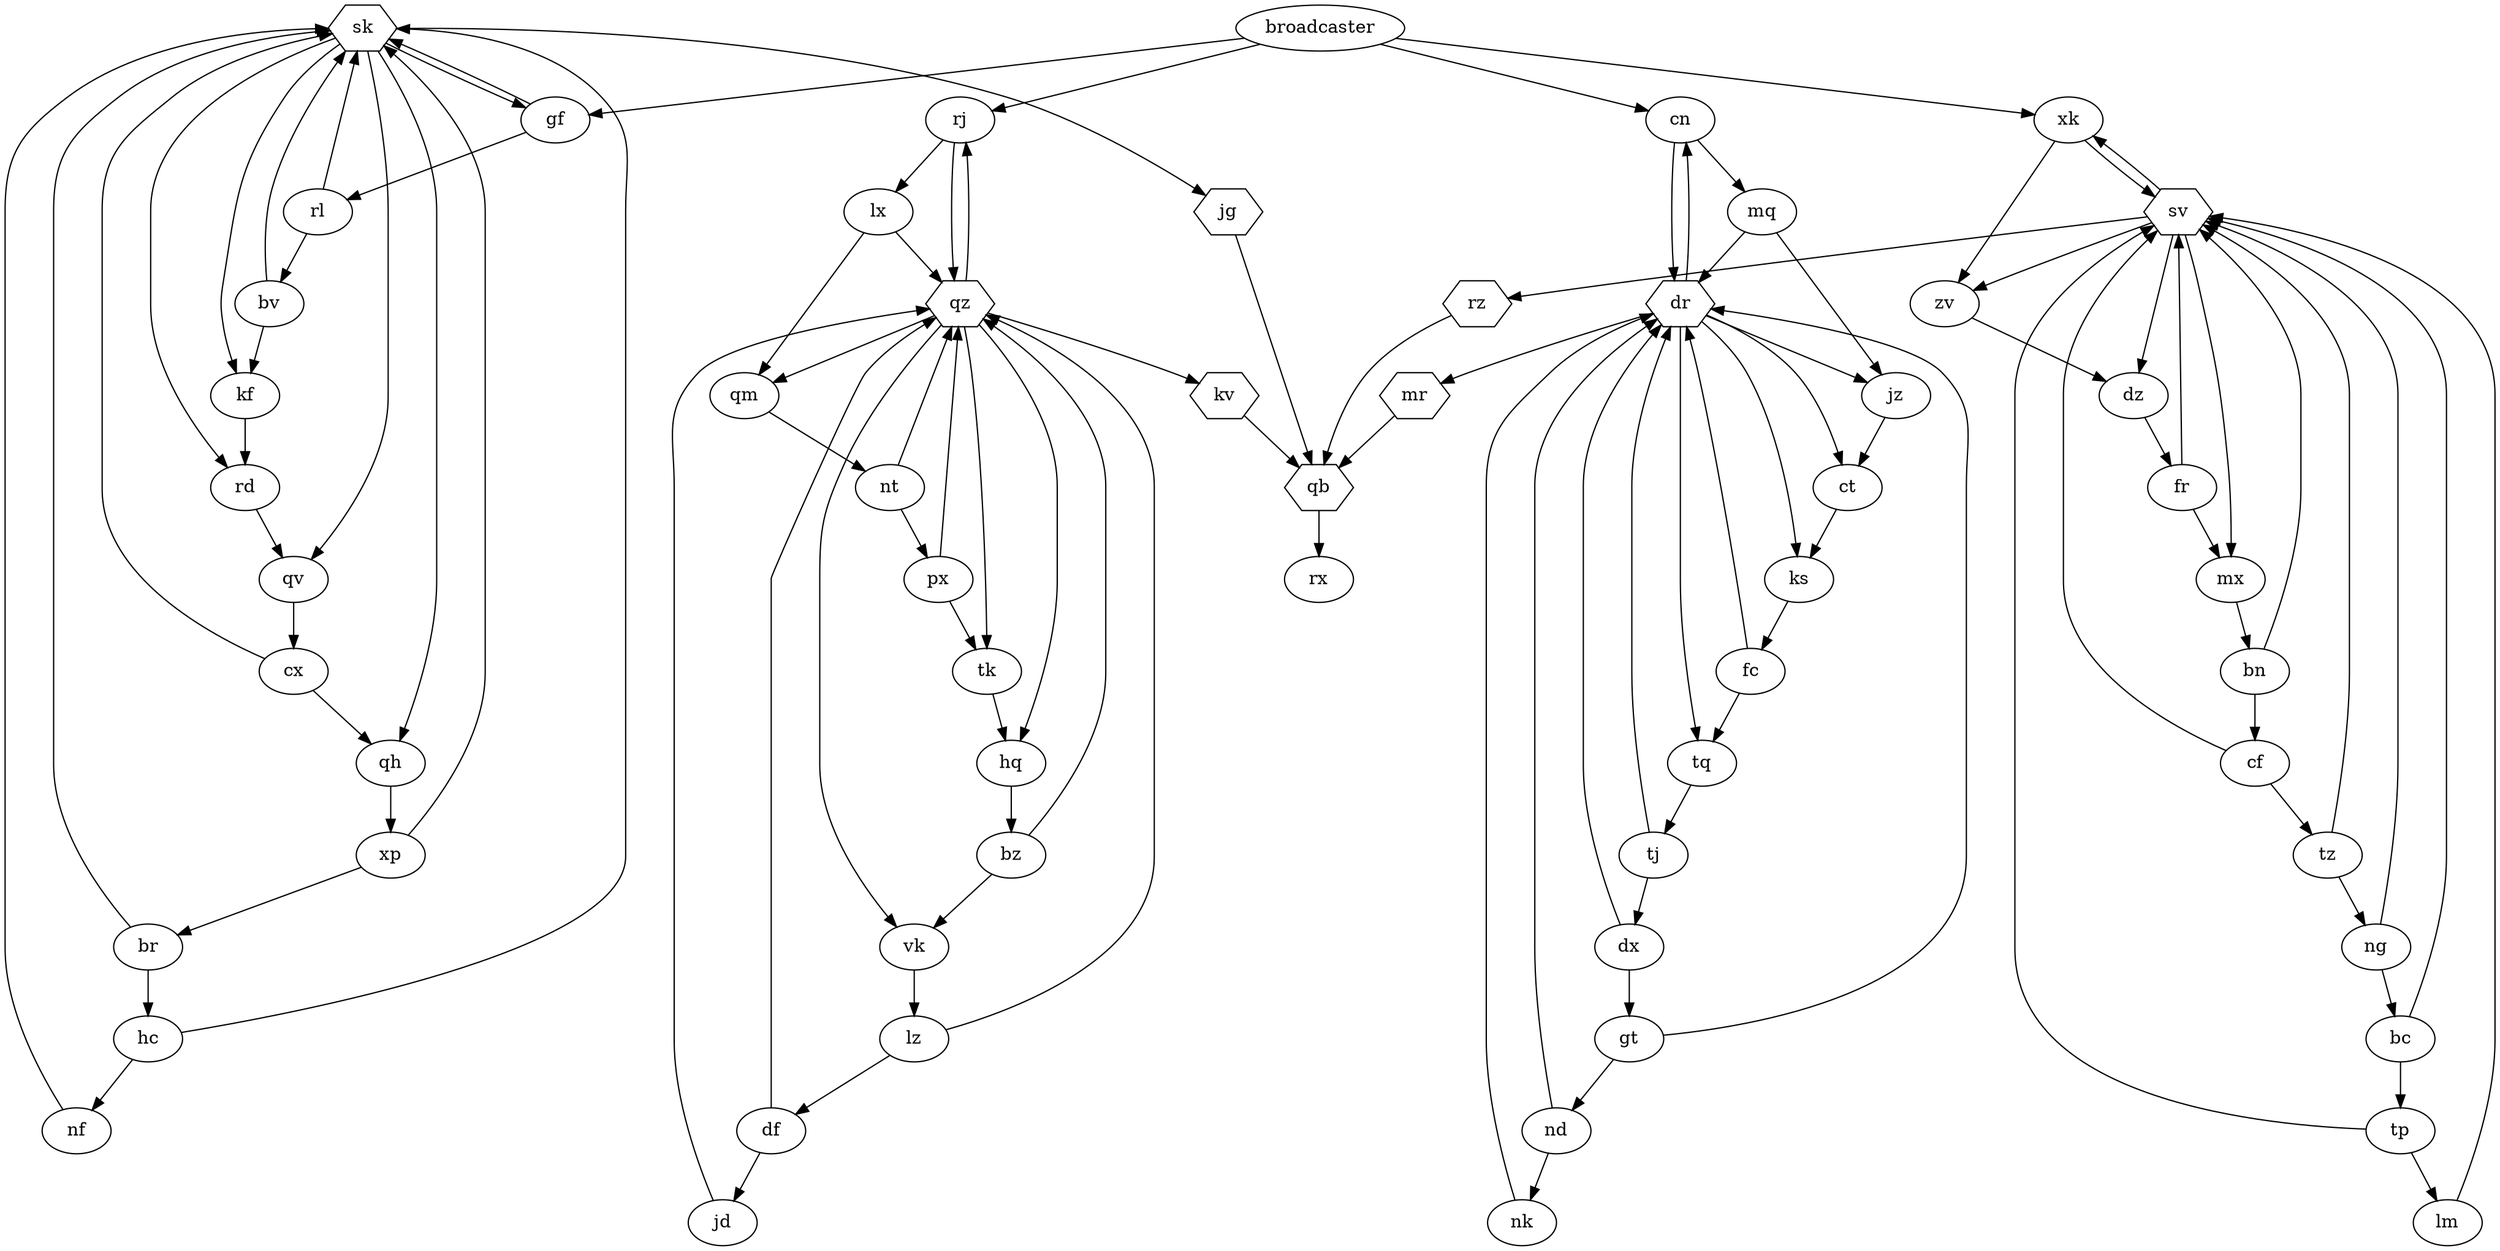 digraph G
{

kv -> qb
px -> qz
px -> tk
xk -> sv
xk -> zv
rj -> lx
rj -> qz
ks -> fc
dx -> gt
dx -> dr
lz -> qz
lz -> df
dz -> fr
broadcaster -> cn
broadcaster -> xk
broadcaster -> rj
broadcaster -> gf
ct -> ks
hq -> bz
qv -> cx
qz -> vk
qz -> qm
qz -> rj
qz -> kv
qz -> hq
qz -> tk
jg -> qb
cf -> sv
cf -> tz
dr -> cn
dr -> jz
dr -> tq
dr -> ks
dr -> mr
dr -> ct
mx -> bn
bv -> sk
bv -> kf
cn -> dr
cn -> mq
vk -> lz
jd -> qz
qb -> rx
tp -> sv
tp -> lm
jz -> ct
tq -> tj
bn -> sv
bn -> cf
br -> sk
br -> hc
gt -> dr
gt -> nd
nd -> dr
nd -> nk
rz -> qb
lx -> qm
lx -> qz
sk -> qv
sk -> kf
sk -> rd
sk -> qh
sk -> jg
sk -> gf
mq -> jz
mq -> dr
rl -> bv
rl -> sk
tz -> sv
tz -> ng
df -> qz
df -> jd
tk -> hq
mr -> qb
gf -> rl
gf -> sk
qm -> nt
sv -> xk
sv -> rz
sv -> zv
sv -> dz
sv -> mx
hc -> sk
hc -> nf
xp -> br
xp -> sk
bc -> sv
bc -> tp
fc -> dr
fc -> tq
nf -> sk
cx -> sk
cx -> qh
bz -> vk
bz -> qz
zv -> dz
kf -> rd
tj -> dr
tj -> dx
fr -> mx
fr -> sv
ng -> bc
ng -> sv
lm -> sv
nk -> dr
nt -> qz
nt -> px
qh -> xp
rd -> qv

kv [shape=hexagon]
qz [shape=hexagon]
jg [shape=hexagon]
dr [shape=hexagon]
qb [shape=hexagon]
rz [shape=hexagon]
sk [shape=hexagon]
mr [shape=hexagon]
sv [shape=hexagon]
}
